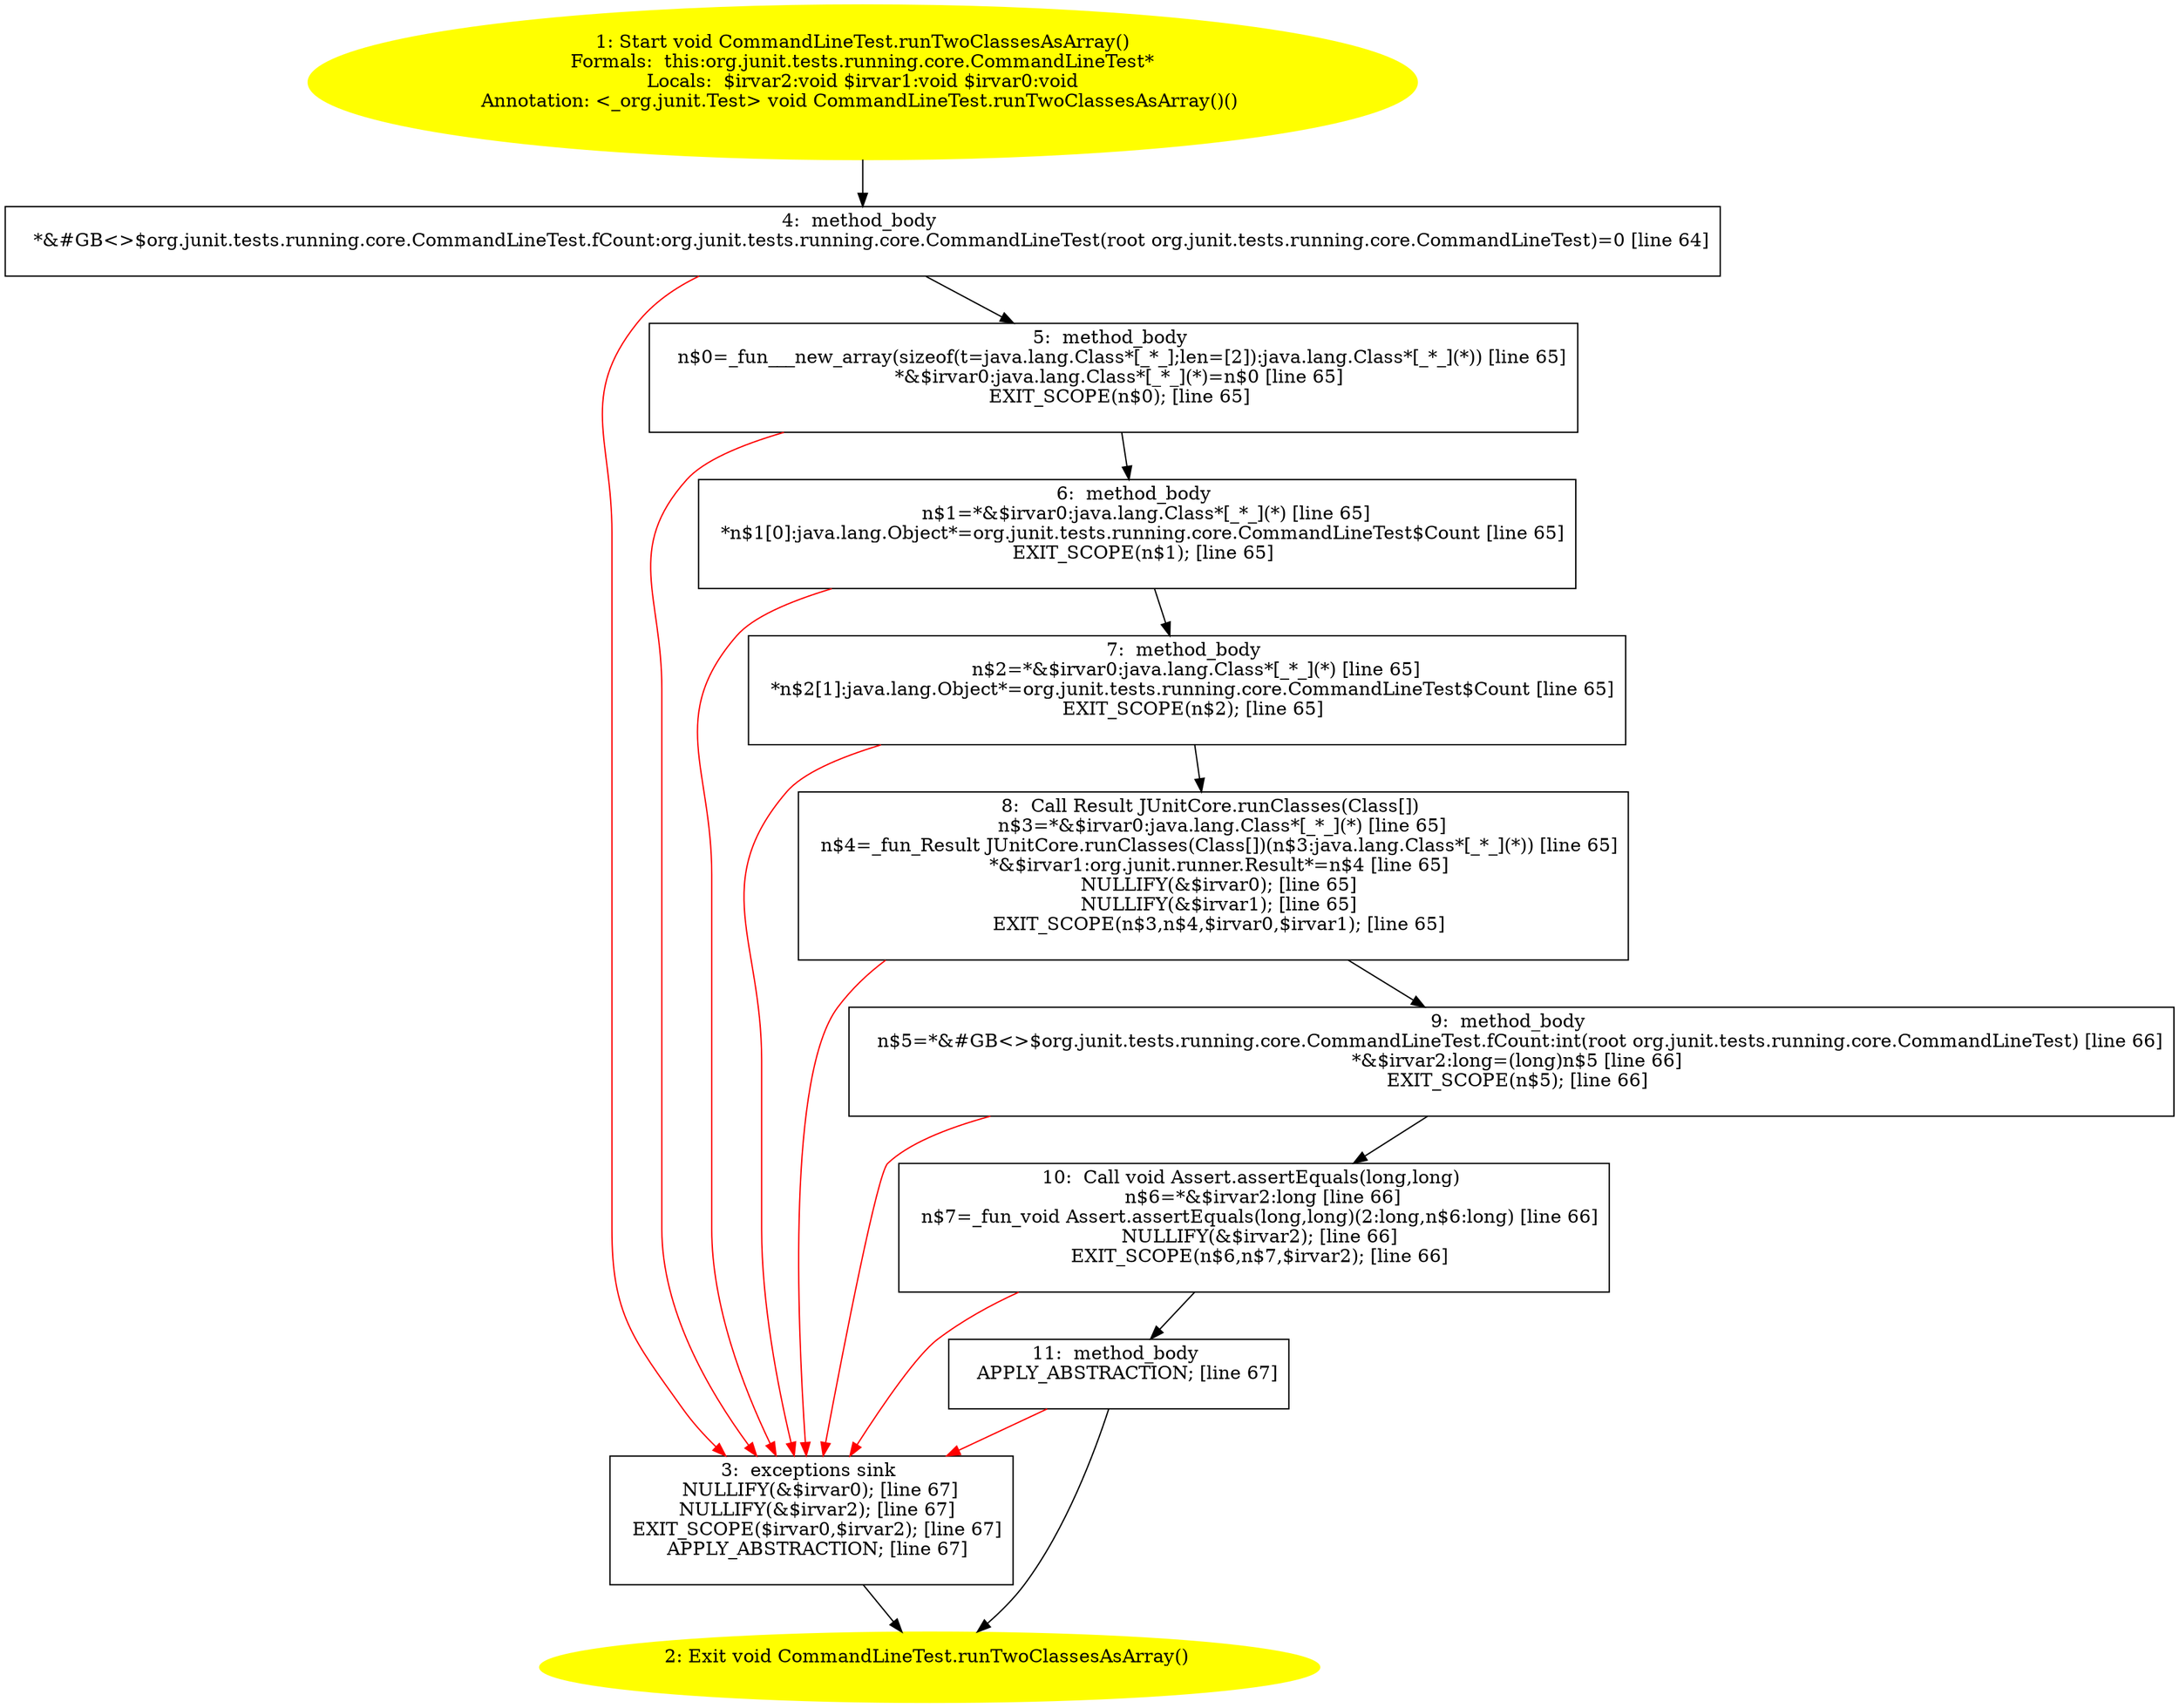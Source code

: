 /* @generated */
digraph cfg {
"org.junit.tests.running.core.CommandLineTest.runTwoClassesAsArray():void.68baee40a5ff404365b5f21ed936d892_1" [label="1: Start void CommandLineTest.runTwoClassesAsArray()\nFormals:  this:org.junit.tests.running.core.CommandLineTest*\nLocals:  $irvar2:void $irvar1:void $irvar0:void\nAnnotation: <_org.junit.Test> void CommandLineTest.runTwoClassesAsArray()() \n  " color=yellow style=filled]
	

	 "org.junit.tests.running.core.CommandLineTest.runTwoClassesAsArray():void.68baee40a5ff404365b5f21ed936d892_1" -> "org.junit.tests.running.core.CommandLineTest.runTwoClassesAsArray():void.68baee40a5ff404365b5f21ed936d892_4" ;
"org.junit.tests.running.core.CommandLineTest.runTwoClassesAsArray():void.68baee40a5ff404365b5f21ed936d892_2" [label="2: Exit void CommandLineTest.runTwoClassesAsArray() \n  " color=yellow style=filled]
	

"org.junit.tests.running.core.CommandLineTest.runTwoClassesAsArray():void.68baee40a5ff404365b5f21ed936d892_3" [label="3:  exceptions sink \n   NULLIFY(&$irvar0); [line 67]\n  NULLIFY(&$irvar2); [line 67]\n  EXIT_SCOPE($irvar0,$irvar2); [line 67]\n  APPLY_ABSTRACTION; [line 67]\n " shape="box"]
	

	 "org.junit.tests.running.core.CommandLineTest.runTwoClassesAsArray():void.68baee40a5ff404365b5f21ed936d892_3" -> "org.junit.tests.running.core.CommandLineTest.runTwoClassesAsArray():void.68baee40a5ff404365b5f21ed936d892_2" ;
"org.junit.tests.running.core.CommandLineTest.runTwoClassesAsArray():void.68baee40a5ff404365b5f21ed936d892_4" [label="4:  method_body \n   *&#GB<>$org.junit.tests.running.core.CommandLineTest.fCount:org.junit.tests.running.core.CommandLineTest(root org.junit.tests.running.core.CommandLineTest)=0 [line 64]\n " shape="box"]
	

	 "org.junit.tests.running.core.CommandLineTest.runTwoClassesAsArray():void.68baee40a5ff404365b5f21ed936d892_4" -> "org.junit.tests.running.core.CommandLineTest.runTwoClassesAsArray():void.68baee40a5ff404365b5f21ed936d892_5" ;
	 "org.junit.tests.running.core.CommandLineTest.runTwoClassesAsArray():void.68baee40a5ff404365b5f21ed936d892_4" -> "org.junit.tests.running.core.CommandLineTest.runTwoClassesAsArray():void.68baee40a5ff404365b5f21ed936d892_3" [color="red" ];
"org.junit.tests.running.core.CommandLineTest.runTwoClassesAsArray():void.68baee40a5ff404365b5f21ed936d892_5" [label="5:  method_body \n   n$0=_fun___new_array(sizeof(t=java.lang.Class*[_*_];len=[2]):java.lang.Class*[_*_](*)) [line 65]\n  *&$irvar0:java.lang.Class*[_*_](*)=n$0 [line 65]\n  EXIT_SCOPE(n$0); [line 65]\n " shape="box"]
	

	 "org.junit.tests.running.core.CommandLineTest.runTwoClassesAsArray():void.68baee40a5ff404365b5f21ed936d892_5" -> "org.junit.tests.running.core.CommandLineTest.runTwoClassesAsArray():void.68baee40a5ff404365b5f21ed936d892_6" ;
	 "org.junit.tests.running.core.CommandLineTest.runTwoClassesAsArray():void.68baee40a5ff404365b5f21ed936d892_5" -> "org.junit.tests.running.core.CommandLineTest.runTwoClassesAsArray():void.68baee40a5ff404365b5f21ed936d892_3" [color="red" ];
"org.junit.tests.running.core.CommandLineTest.runTwoClassesAsArray():void.68baee40a5ff404365b5f21ed936d892_6" [label="6:  method_body \n   n$1=*&$irvar0:java.lang.Class*[_*_](*) [line 65]\n  *n$1[0]:java.lang.Object*=org.junit.tests.running.core.CommandLineTest$Count [line 65]\n  EXIT_SCOPE(n$1); [line 65]\n " shape="box"]
	

	 "org.junit.tests.running.core.CommandLineTest.runTwoClassesAsArray():void.68baee40a5ff404365b5f21ed936d892_6" -> "org.junit.tests.running.core.CommandLineTest.runTwoClassesAsArray():void.68baee40a5ff404365b5f21ed936d892_7" ;
	 "org.junit.tests.running.core.CommandLineTest.runTwoClassesAsArray():void.68baee40a5ff404365b5f21ed936d892_6" -> "org.junit.tests.running.core.CommandLineTest.runTwoClassesAsArray():void.68baee40a5ff404365b5f21ed936d892_3" [color="red" ];
"org.junit.tests.running.core.CommandLineTest.runTwoClassesAsArray():void.68baee40a5ff404365b5f21ed936d892_7" [label="7:  method_body \n   n$2=*&$irvar0:java.lang.Class*[_*_](*) [line 65]\n  *n$2[1]:java.lang.Object*=org.junit.tests.running.core.CommandLineTest$Count [line 65]\n  EXIT_SCOPE(n$2); [line 65]\n " shape="box"]
	

	 "org.junit.tests.running.core.CommandLineTest.runTwoClassesAsArray():void.68baee40a5ff404365b5f21ed936d892_7" -> "org.junit.tests.running.core.CommandLineTest.runTwoClassesAsArray():void.68baee40a5ff404365b5f21ed936d892_8" ;
	 "org.junit.tests.running.core.CommandLineTest.runTwoClassesAsArray():void.68baee40a5ff404365b5f21ed936d892_7" -> "org.junit.tests.running.core.CommandLineTest.runTwoClassesAsArray():void.68baee40a5ff404365b5f21ed936d892_3" [color="red" ];
"org.junit.tests.running.core.CommandLineTest.runTwoClassesAsArray():void.68baee40a5ff404365b5f21ed936d892_8" [label="8:  Call Result JUnitCore.runClasses(Class[]) \n   n$3=*&$irvar0:java.lang.Class*[_*_](*) [line 65]\n  n$4=_fun_Result JUnitCore.runClasses(Class[])(n$3:java.lang.Class*[_*_](*)) [line 65]\n  *&$irvar1:org.junit.runner.Result*=n$4 [line 65]\n  NULLIFY(&$irvar0); [line 65]\n  NULLIFY(&$irvar1); [line 65]\n  EXIT_SCOPE(n$3,n$4,$irvar0,$irvar1); [line 65]\n " shape="box"]
	

	 "org.junit.tests.running.core.CommandLineTest.runTwoClassesAsArray():void.68baee40a5ff404365b5f21ed936d892_8" -> "org.junit.tests.running.core.CommandLineTest.runTwoClassesAsArray():void.68baee40a5ff404365b5f21ed936d892_9" ;
	 "org.junit.tests.running.core.CommandLineTest.runTwoClassesAsArray():void.68baee40a5ff404365b5f21ed936d892_8" -> "org.junit.tests.running.core.CommandLineTest.runTwoClassesAsArray():void.68baee40a5ff404365b5f21ed936d892_3" [color="red" ];
"org.junit.tests.running.core.CommandLineTest.runTwoClassesAsArray():void.68baee40a5ff404365b5f21ed936d892_9" [label="9:  method_body \n   n$5=*&#GB<>$org.junit.tests.running.core.CommandLineTest.fCount:int(root org.junit.tests.running.core.CommandLineTest) [line 66]\n  *&$irvar2:long=(long)n$5 [line 66]\n  EXIT_SCOPE(n$5); [line 66]\n " shape="box"]
	

	 "org.junit.tests.running.core.CommandLineTest.runTwoClassesAsArray():void.68baee40a5ff404365b5f21ed936d892_9" -> "org.junit.tests.running.core.CommandLineTest.runTwoClassesAsArray():void.68baee40a5ff404365b5f21ed936d892_10" ;
	 "org.junit.tests.running.core.CommandLineTest.runTwoClassesAsArray():void.68baee40a5ff404365b5f21ed936d892_9" -> "org.junit.tests.running.core.CommandLineTest.runTwoClassesAsArray():void.68baee40a5ff404365b5f21ed936d892_3" [color="red" ];
"org.junit.tests.running.core.CommandLineTest.runTwoClassesAsArray():void.68baee40a5ff404365b5f21ed936d892_10" [label="10:  Call void Assert.assertEquals(long,long) \n   n$6=*&$irvar2:long [line 66]\n  n$7=_fun_void Assert.assertEquals(long,long)(2:long,n$6:long) [line 66]\n  NULLIFY(&$irvar2); [line 66]\n  EXIT_SCOPE(n$6,n$7,$irvar2); [line 66]\n " shape="box"]
	

	 "org.junit.tests.running.core.CommandLineTest.runTwoClassesAsArray():void.68baee40a5ff404365b5f21ed936d892_10" -> "org.junit.tests.running.core.CommandLineTest.runTwoClassesAsArray():void.68baee40a5ff404365b5f21ed936d892_11" ;
	 "org.junit.tests.running.core.CommandLineTest.runTwoClassesAsArray():void.68baee40a5ff404365b5f21ed936d892_10" -> "org.junit.tests.running.core.CommandLineTest.runTwoClassesAsArray():void.68baee40a5ff404365b5f21ed936d892_3" [color="red" ];
"org.junit.tests.running.core.CommandLineTest.runTwoClassesAsArray():void.68baee40a5ff404365b5f21ed936d892_11" [label="11:  method_body \n   APPLY_ABSTRACTION; [line 67]\n " shape="box"]
	

	 "org.junit.tests.running.core.CommandLineTest.runTwoClassesAsArray():void.68baee40a5ff404365b5f21ed936d892_11" -> "org.junit.tests.running.core.CommandLineTest.runTwoClassesAsArray():void.68baee40a5ff404365b5f21ed936d892_2" ;
	 "org.junit.tests.running.core.CommandLineTest.runTwoClassesAsArray():void.68baee40a5ff404365b5f21ed936d892_11" -> "org.junit.tests.running.core.CommandLineTest.runTwoClassesAsArray():void.68baee40a5ff404365b5f21ed936d892_3" [color="red" ];
}
